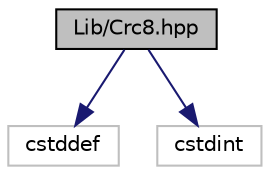 digraph "Lib/Crc8.hpp"
{
 // LATEX_PDF_SIZE
  edge [fontname="Helvetica",fontsize="10",labelfontname="Helvetica",labelfontsize="10"];
  node [fontname="Helvetica",fontsize="10",shape=record];
  Node1 [label="Lib/Crc8.hpp",height=0.2,width=0.4,color="black", fillcolor="grey75", style="filled", fontcolor="black",tooltip="Класс, описывающий полином Crc8 для расчета контрольной суммы пакетов"];
  Node1 -> Node2 [color="midnightblue",fontsize="10",style="solid"];
  Node2 [label="cstddef",height=0.2,width=0.4,color="grey75", fillcolor="white", style="filled",tooltip=" "];
  Node1 -> Node3 [color="midnightblue",fontsize="10",style="solid"];
  Node3 [label="cstdint",height=0.2,width=0.4,color="grey75", fillcolor="white", style="filled",tooltip=" "];
}
